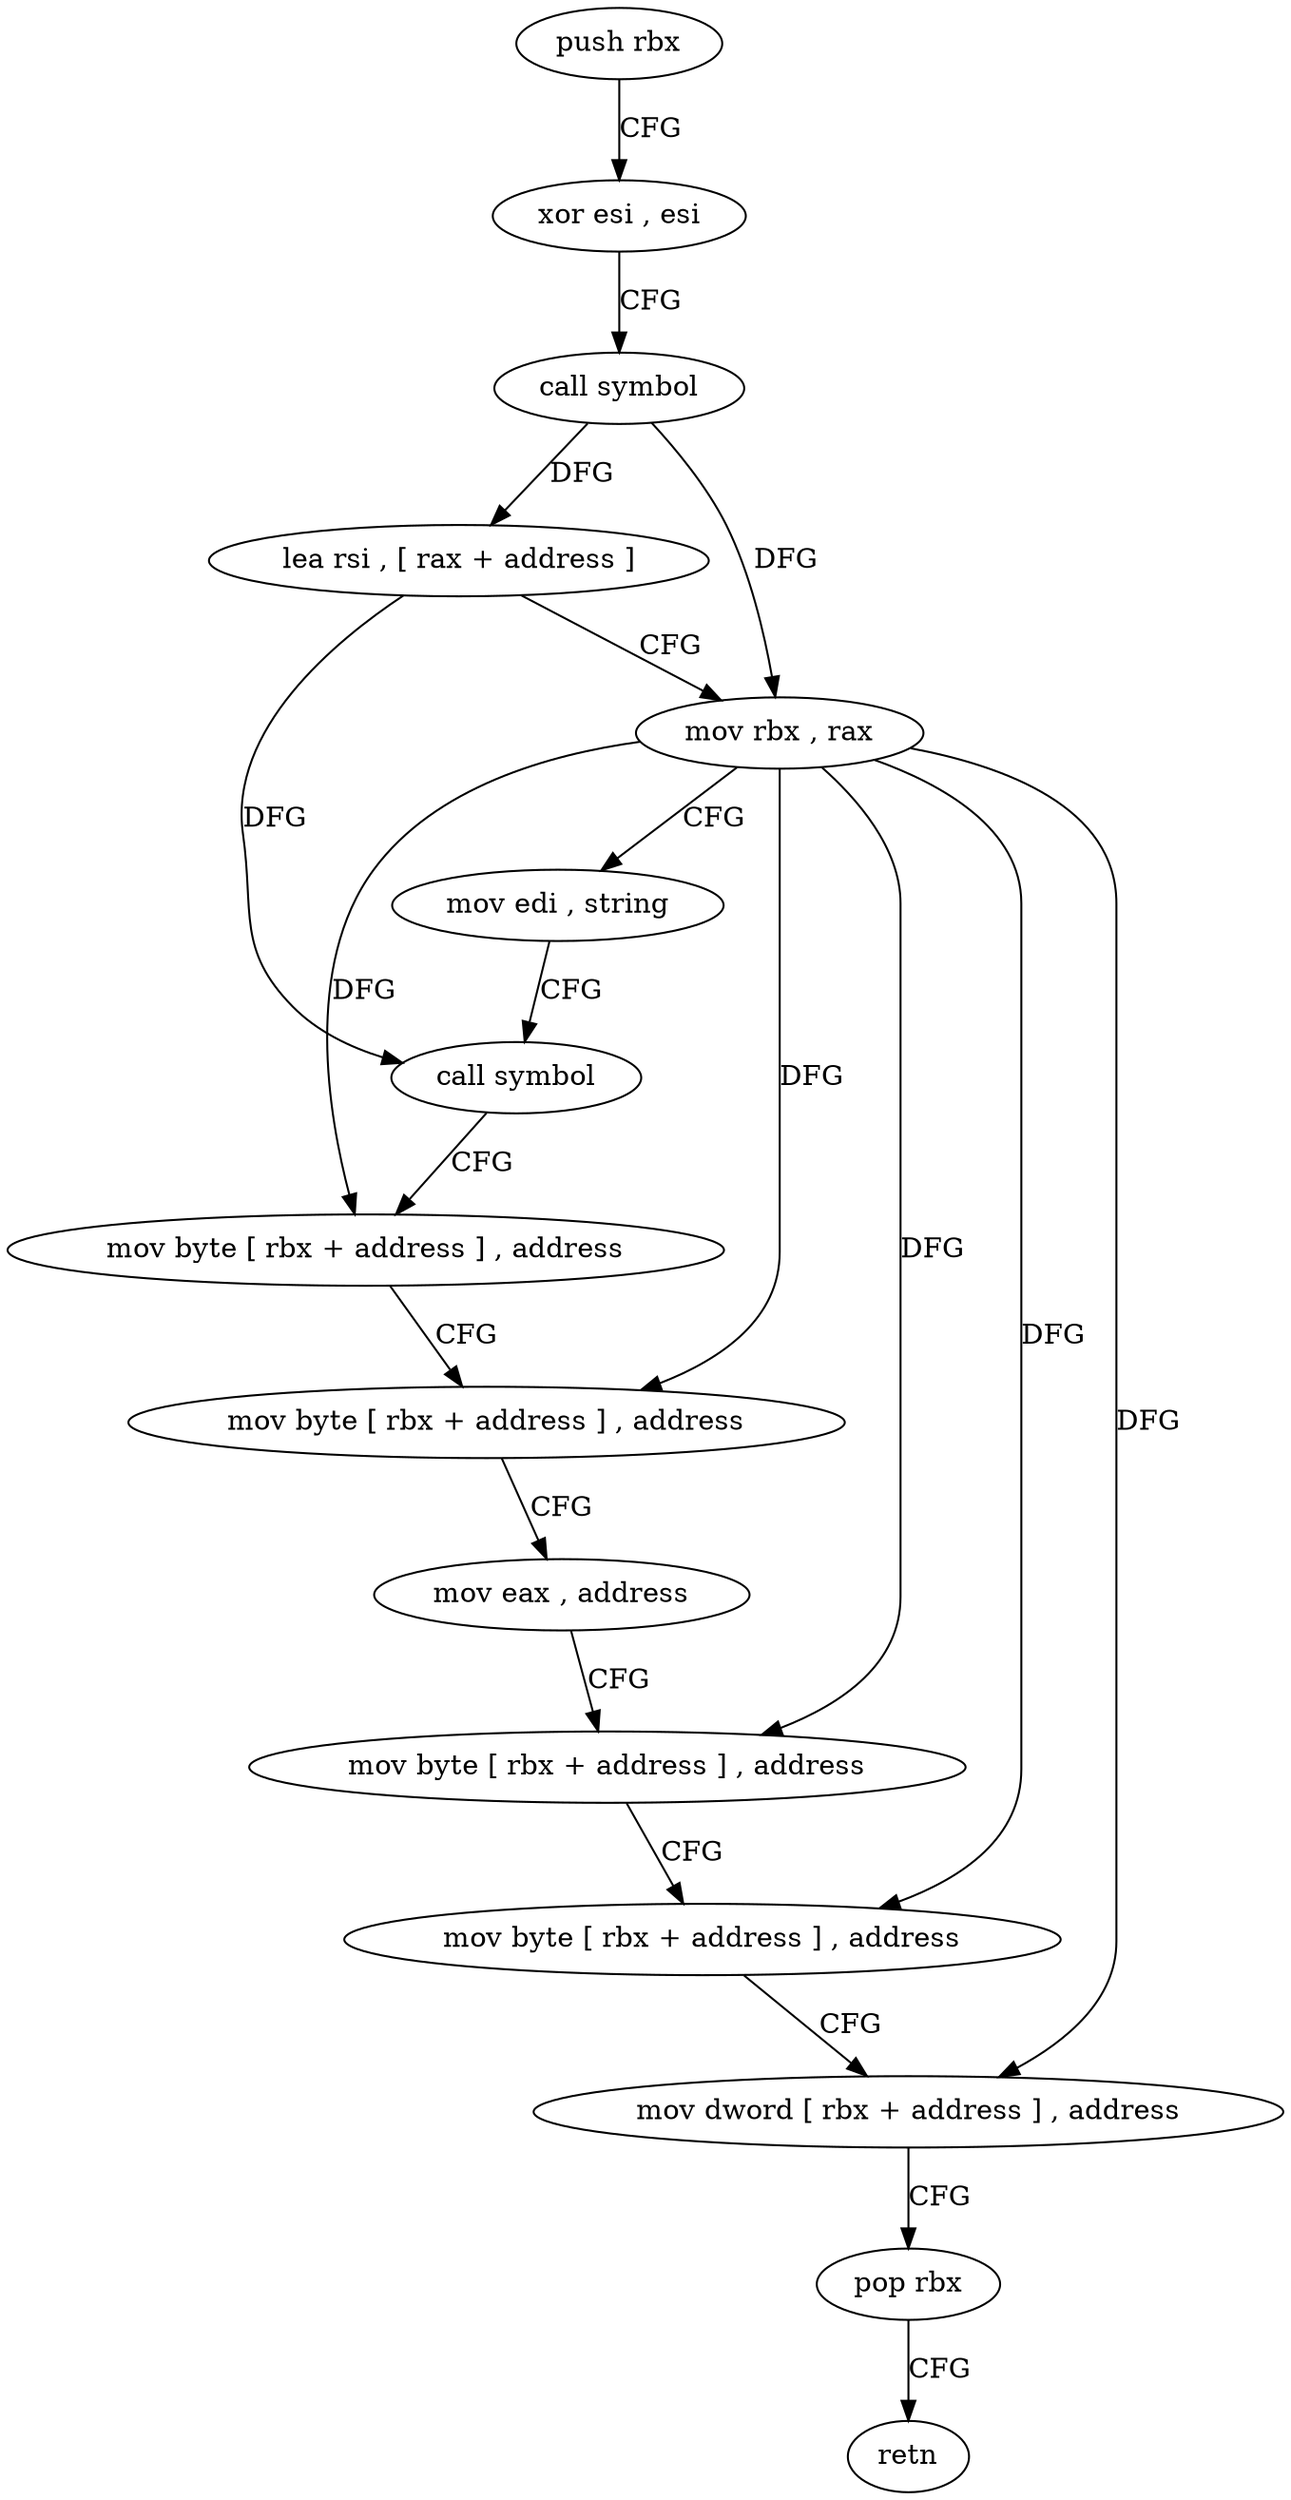 digraph "func" {
"4267456" [label = "push rbx" ]
"4267457" [label = "xor esi , esi" ]
"4267459" [label = "call symbol" ]
"4267464" [label = "lea rsi , [ rax + address ]" ]
"4267468" [label = "mov rbx , rax" ]
"4267471" [label = "mov edi , string" ]
"4267476" [label = "call symbol" ]
"4267481" [label = "mov byte [ rbx + address ] , address" ]
"4267485" [label = "mov byte [ rbx + address ] , address" ]
"4267489" [label = "mov eax , address" ]
"4267494" [label = "mov byte [ rbx + address ] , address" ]
"4267498" [label = "mov byte [ rbx + address ] , address" ]
"4267502" [label = "mov dword [ rbx + address ] , address" ]
"4267509" [label = "pop rbx" ]
"4267510" [label = "retn" ]
"4267456" -> "4267457" [ label = "CFG" ]
"4267457" -> "4267459" [ label = "CFG" ]
"4267459" -> "4267464" [ label = "DFG" ]
"4267459" -> "4267468" [ label = "DFG" ]
"4267464" -> "4267468" [ label = "CFG" ]
"4267464" -> "4267476" [ label = "DFG" ]
"4267468" -> "4267471" [ label = "CFG" ]
"4267468" -> "4267481" [ label = "DFG" ]
"4267468" -> "4267485" [ label = "DFG" ]
"4267468" -> "4267494" [ label = "DFG" ]
"4267468" -> "4267498" [ label = "DFG" ]
"4267468" -> "4267502" [ label = "DFG" ]
"4267471" -> "4267476" [ label = "CFG" ]
"4267476" -> "4267481" [ label = "CFG" ]
"4267481" -> "4267485" [ label = "CFG" ]
"4267485" -> "4267489" [ label = "CFG" ]
"4267489" -> "4267494" [ label = "CFG" ]
"4267494" -> "4267498" [ label = "CFG" ]
"4267498" -> "4267502" [ label = "CFG" ]
"4267502" -> "4267509" [ label = "CFG" ]
"4267509" -> "4267510" [ label = "CFG" ]
}
